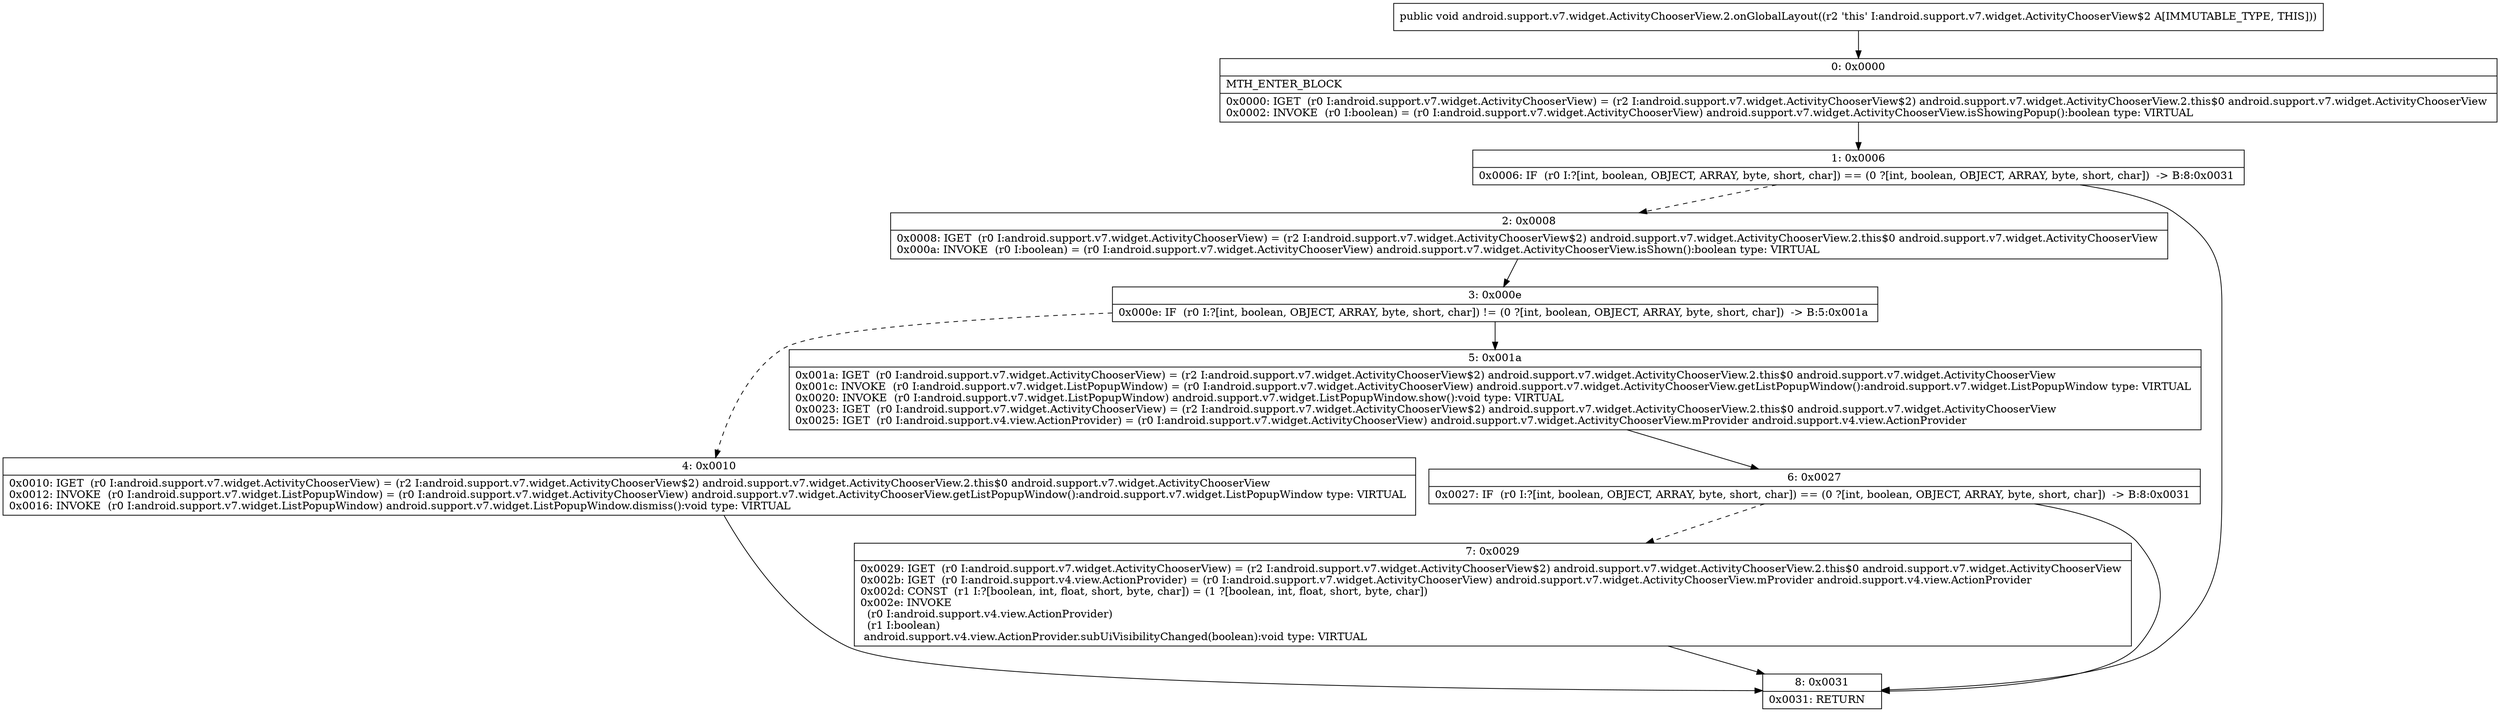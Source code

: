 digraph "CFG forandroid.support.v7.widget.ActivityChooserView.2.onGlobalLayout()V" {
Node_0 [shape=record,label="{0\:\ 0x0000|MTH_ENTER_BLOCK\l|0x0000: IGET  (r0 I:android.support.v7.widget.ActivityChooserView) = (r2 I:android.support.v7.widget.ActivityChooserView$2) android.support.v7.widget.ActivityChooserView.2.this$0 android.support.v7.widget.ActivityChooserView \l0x0002: INVOKE  (r0 I:boolean) = (r0 I:android.support.v7.widget.ActivityChooserView) android.support.v7.widget.ActivityChooserView.isShowingPopup():boolean type: VIRTUAL \l}"];
Node_1 [shape=record,label="{1\:\ 0x0006|0x0006: IF  (r0 I:?[int, boolean, OBJECT, ARRAY, byte, short, char]) == (0 ?[int, boolean, OBJECT, ARRAY, byte, short, char])  \-\> B:8:0x0031 \l}"];
Node_2 [shape=record,label="{2\:\ 0x0008|0x0008: IGET  (r0 I:android.support.v7.widget.ActivityChooserView) = (r2 I:android.support.v7.widget.ActivityChooserView$2) android.support.v7.widget.ActivityChooserView.2.this$0 android.support.v7.widget.ActivityChooserView \l0x000a: INVOKE  (r0 I:boolean) = (r0 I:android.support.v7.widget.ActivityChooserView) android.support.v7.widget.ActivityChooserView.isShown():boolean type: VIRTUAL \l}"];
Node_3 [shape=record,label="{3\:\ 0x000e|0x000e: IF  (r0 I:?[int, boolean, OBJECT, ARRAY, byte, short, char]) != (0 ?[int, boolean, OBJECT, ARRAY, byte, short, char])  \-\> B:5:0x001a \l}"];
Node_4 [shape=record,label="{4\:\ 0x0010|0x0010: IGET  (r0 I:android.support.v7.widget.ActivityChooserView) = (r2 I:android.support.v7.widget.ActivityChooserView$2) android.support.v7.widget.ActivityChooserView.2.this$0 android.support.v7.widget.ActivityChooserView \l0x0012: INVOKE  (r0 I:android.support.v7.widget.ListPopupWindow) = (r0 I:android.support.v7.widget.ActivityChooserView) android.support.v7.widget.ActivityChooserView.getListPopupWindow():android.support.v7.widget.ListPopupWindow type: VIRTUAL \l0x0016: INVOKE  (r0 I:android.support.v7.widget.ListPopupWindow) android.support.v7.widget.ListPopupWindow.dismiss():void type: VIRTUAL \l}"];
Node_5 [shape=record,label="{5\:\ 0x001a|0x001a: IGET  (r0 I:android.support.v7.widget.ActivityChooserView) = (r2 I:android.support.v7.widget.ActivityChooserView$2) android.support.v7.widget.ActivityChooserView.2.this$0 android.support.v7.widget.ActivityChooserView \l0x001c: INVOKE  (r0 I:android.support.v7.widget.ListPopupWindow) = (r0 I:android.support.v7.widget.ActivityChooserView) android.support.v7.widget.ActivityChooserView.getListPopupWindow():android.support.v7.widget.ListPopupWindow type: VIRTUAL \l0x0020: INVOKE  (r0 I:android.support.v7.widget.ListPopupWindow) android.support.v7.widget.ListPopupWindow.show():void type: VIRTUAL \l0x0023: IGET  (r0 I:android.support.v7.widget.ActivityChooserView) = (r2 I:android.support.v7.widget.ActivityChooserView$2) android.support.v7.widget.ActivityChooserView.2.this$0 android.support.v7.widget.ActivityChooserView \l0x0025: IGET  (r0 I:android.support.v4.view.ActionProvider) = (r0 I:android.support.v7.widget.ActivityChooserView) android.support.v7.widget.ActivityChooserView.mProvider android.support.v4.view.ActionProvider \l}"];
Node_6 [shape=record,label="{6\:\ 0x0027|0x0027: IF  (r0 I:?[int, boolean, OBJECT, ARRAY, byte, short, char]) == (0 ?[int, boolean, OBJECT, ARRAY, byte, short, char])  \-\> B:8:0x0031 \l}"];
Node_7 [shape=record,label="{7\:\ 0x0029|0x0029: IGET  (r0 I:android.support.v7.widget.ActivityChooserView) = (r2 I:android.support.v7.widget.ActivityChooserView$2) android.support.v7.widget.ActivityChooserView.2.this$0 android.support.v7.widget.ActivityChooserView \l0x002b: IGET  (r0 I:android.support.v4.view.ActionProvider) = (r0 I:android.support.v7.widget.ActivityChooserView) android.support.v7.widget.ActivityChooserView.mProvider android.support.v4.view.ActionProvider \l0x002d: CONST  (r1 I:?[boolean, int, float, short, byte, char]) = (1 ?[boolean, int, float, short, byte, char]) \l0x002e: INVOKE  \l  (r0 I:android.support.v4.view.ActionProvider)\l  (r1 I:boolean)\l android.support.v4.view.ActionProvider.subUiVisibilityChanged(boolean):void type: VIRTUAL \l}"];
Node_8 [shape=record,label="{8\:\ 0x0031|0x0031: RETURN   \l}"];
MethodNode[shape=record,label="{public void android.support.v7.widget.ActivityChooserView.2.onGlobalLayout((r2 'this' I:android.support.v7.widget.ActivityChooserView$2 A[IMMUTABLE_TYPE, THIS])) }"];
MethodNode -> Node_0;
Node_0 -> Node_1;
Node_1 -> Node_2[style=dashed];
Node_1 -> Node_8;
Node_2 -> Node_3;
Node_3 -> Node_4[style=dashed];
Node_3 -> Node_5;
Node_4 -> Node_8;
Node_5 -> Node_6;
Node_6 -> Node_7[style=dashed];
Node_6 -> Node_8;
Node_7 -> Node_8;
}

